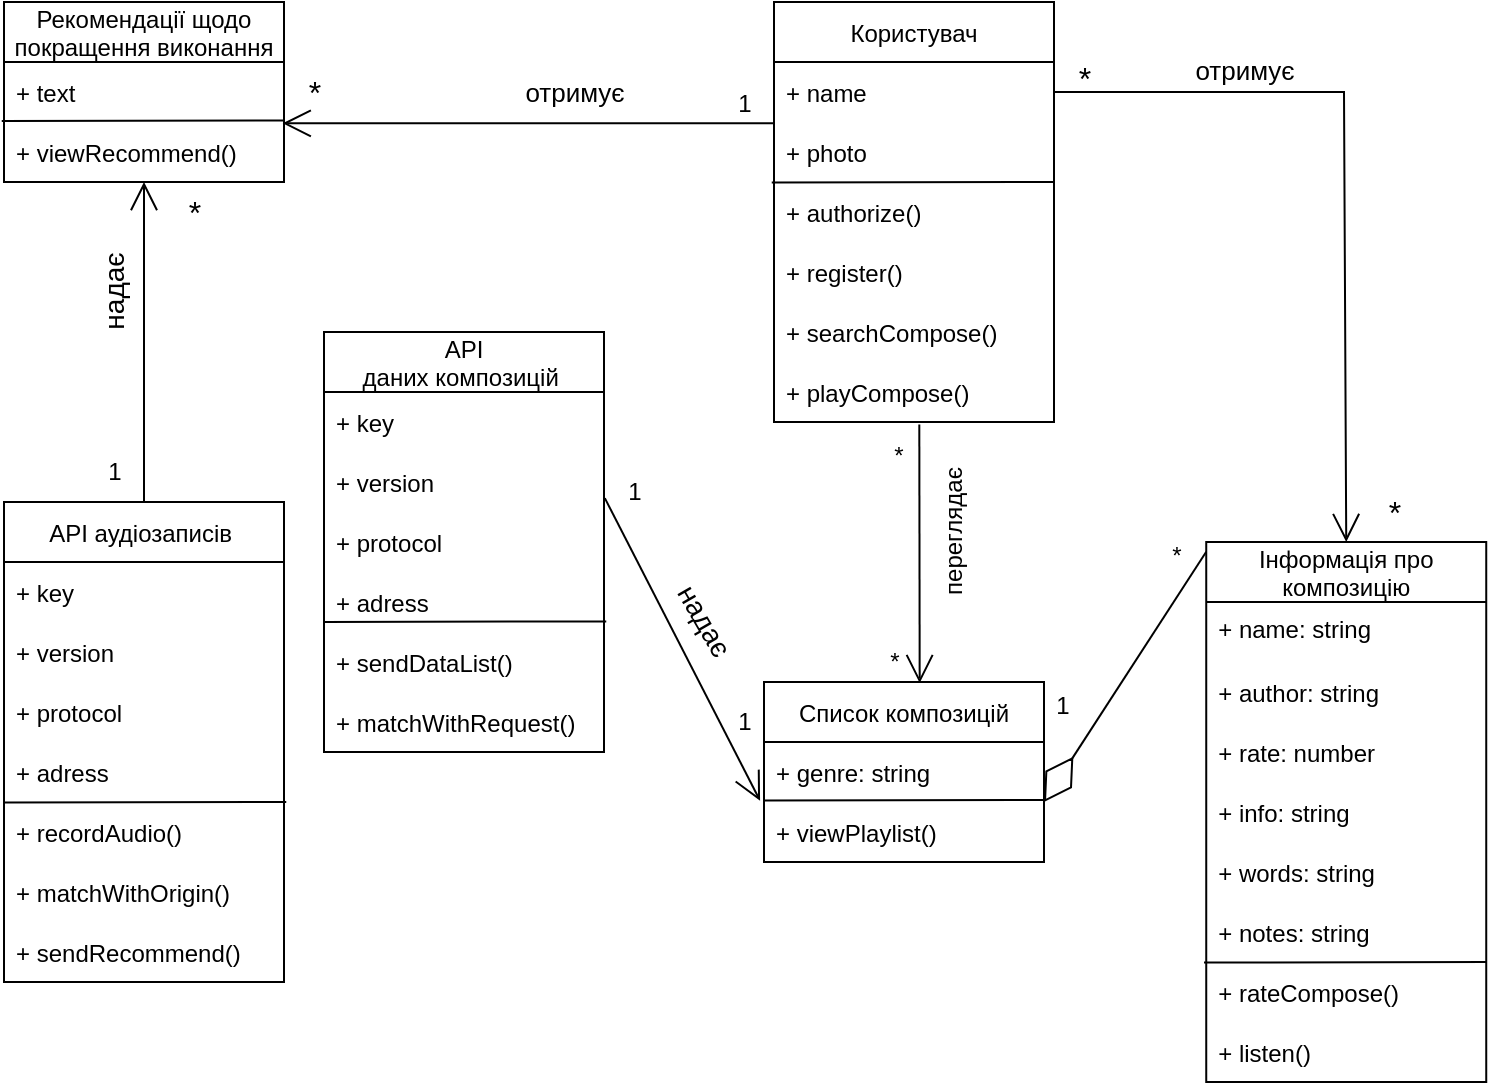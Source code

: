 <mxfile version="20.4.0" type="github">
  <diagram id="cNCCpqmZ5yrGivA1wvMG" name="Page-1">
    <mxGraphModel dx="1865" dy="579" grid="1" gridSize="10" guides="1" tooltips="1" connect="1" arrows="1" fold="1" page="1" pageScale="1" pageWidth="827" pageHeight="1169" math="0" shadow="0">
      <root>
        <mxCell id="0" />
        <mxCell id="1" parent="0" />
        <mxCell id="fkkn6IHSxUwbk0veTC3f-1" value="Користувач" style="swimlane;fontStyle=0;childLayout=stackLayout;horizontal=1;startSize=30;horizontalStack=0;resizeParent=1;resizeParentMax=0;resizeLast=0;collapsible=1;marginBottom=0;" parent="1" vertex="1">
          <mxGeometry x="385" y="70" width="140" height="210" as="geometry" />
        </mxCell>
        <mxCell id="fkkn6IHSxUwbk0veTC3f-2" value="+ name" style="text;strokeColor=none;fillColor=none;align=left;verticalAlign=middle;spacingLeft=4;spacingRight=4;overflow=hidden;points=[[0,0.5],[1,0.5]];portConstraint=eastwest;rotatable=0;" parent="fkkn6IHSxUwbk0veTC3f-1" vertex="1">
          <mxGeometry y="30" width="140" height="30" as="geometry" />
        </mxCell>
        <mxCell id="fkkn6IHSxUwbk0veTC3f-3" value="+ photo" style="text;strokeColor=none;fillColor=none;align=left;verticalAlign=middle;spacingLeft=4;spacingRight=4;overflow=hidden;points=[[0,0.5],[1,0.5]];portConstraint=eastwest;rotatable=0;" parent="fkkn6IHSxUwbk0veTC3f-1" vertex="1">
          <mxGeometry y="60" width="140" height="30" as="geometry" />
        </mxCell>
        <mxCell id="xDiRl09UJP8PzGP-jY9V-19" value="" style="endArrow=none;html=1;rounded=0;entryX=1.008;entryY=0.823;entryDx=0;entryDy=0;entryPerimeter=0;" parent="fkkn6IHSxUwbk0veTC3f-1" edge="1">
          <mxGeometry width="50" height="50" relative="1" as="geometry">
            <mxPoint x="-1.12" y="90.31" as="sourcePoint" />
            <mxPoint x="140.0" y="90.0" as="targetPoint" />
          </mxGeometry>
        </mxCell>
        <mxCell id="xDiRl09UJP8PzGP-jY9V-6" value="+ authorize()" style="text;strokeColor=none;fillColor=none;align=left;verticalAlign=middle;spacingLeft=4;spacingRight=4;overflow=hidden;points=[[0,0.5],[1,0.5]];portConstraint=eastwest;rotatable=0;" parent="fkkn6IHSxUwbk0veTC3f-1" vertex="1">
          <mxGeometry y="90" width="140" height="30" as="geometry" />
        </mxCell>
        <mxCell id="xDiRl09UJP8PzGP-jY9V-5" value="+ register()" style="text;strokeColor=none;fillColor=none;align=left;verticalAlign=middle;spacingLeft=4;spacingRight=4;overflow=hidden;points=[[0,0.5],[1,0.5]];portConstraint=eastwest;rotatable=0;" parent="fkkn6IHSxUwbk0veTC3f-1" vertex="1">
          <mxGeometry y="120" width="140" height="30" as="geometry" />
        </mxCell>
        <mxCell id="xDiRl09UJP8PzGP-jY9V-26" value="+ searchCompose()" style="text;strokeColor=none;fillColor=none;align=left;verticalAlign=middle;spacingLeft=4;spacingRight=4;overflow=hidden;points=[[0,0.5],[1,0.5]];portConstraint=eastwest;rotatable=0;" parent="fkkn6IHSxUwbk0veTC3f-1" vertex="1">
          <mxGeometry y="150" width="140" height="30" as="geometry" />
        </mxCell>
        <mxCell id="xDiRl09UJP8PzGP-jY9V-25" value="+ playCompose()" style="text;strokeColor=none;fillColor=none;align=left;verticalAlign=middle;spacingLeft=4;spacingRight=4;overflow=hidden;points=[[0,0.5],[1,0.5]];portConstraint=eastwest;rotatable=0;" parent="fkkn6IHSxUwbk0veTC3f-1" vertex="1">
          <mxGeometry y="180" width="140" height="30" as="geometry" />
        </mxCell>
        <mxCell id="fkkn6IHSxUwbk0veTC3f-4" value="API &#xa;даних композицій " style="swimlane;fontStyle=0;childLayout=stackLayout;horizontal=1;startSize=30;horizontalStack=0;resizeParent=1;resizeParentMax=0;resizeLast=0;collapsible=1;marginBottom=0;" parent="1" vertex="1">
          <mxGeometry x="160" y="235" width="140" height="210" as="geometry" />
        </mxCell>
        <mxCell id="fkkn6IHSxUwbk0veTC3f-5" value="+ key" style="text;strokeColor=none;fillColor=none;align=left;verticalAlign=middle;spacingLeft=4;spacingRight=4;overflow=hidden;points=[[0,0.5],[1,0.5]];portConstraint=eastwest;rotatable=0;" parent="fkkn6IHSxUwbk0veTC3f-4" vertex="1">
          <mxGeometry y="30" width="140" height="30" as="geometry" />
        </mxCell>
        <mxCell id="fkkn6IHSxUwbk0veTC3f-6" value="+ version" style="text;strokeColor=none;fillColor=none;align=left;verticalAlign=middle;spacingLeft=4;spacingRight=4;overflow=hidden;points=[[0,0.5],[1,0.5]];portConstraint=eastwest;rotatable=0;" parent="fkkn6IHSxUwbk0veTC3f-4" vertex="1">
          <mxGeometry y="60" width="140" height="30" as="geometry" />
        </mxCell>
        <mxCell id="fkkn6IHSxUwbk0veTC3f-7" value="+ protocol" style="text;strokeColor=none;fillColor=none;align=left;verticalAlign=middle;spacingLeft=4;spacingRight=4;overflow=hidden;points=[[0,0.5],[1,0.5]];portConstraint=eastwest;rotatable=0;" parent="fkkn6IHSxUwbk0veTC3f-4" vertex="1">
          <mxGeometry y="90" width="140" height="30" as="geometry" />
        </mxCell>
        <mxCell id="xDiRl09UJP8PzGP-jY9V-10" value="+ adress" style="text;strokeColor=none;fillColor=none;align=left;verticalAlign=middle;spacingLeft=4;spacingRight=4;overflow=hidden;points=[[0,0.5],[1,0.5]];portConstraint=eastwest;rotatable=0;" parent="fkkn6IHSxUwbk0veTC3f-4" vertex="1">
          <mxGeometry y="120" width="140" height="30" as="geometry" />
        </mxCell>
        <mxCell id="xDiRl09UJP8PzGP-jY9V-13" value="" style="endArrow=none;html=1;rounded=0;entryX=1.008;entryY=0.823;entryDx=0;entryDy=0;entryPerimeter=0;" parent="fkkn6IHSxUwbk0veTC3f-4" target="xDiRl09UJP8PzGP-jY9V-10" edge="1">
          <mxGeometry width="50" height="50" relative="1" as="geometry">
            <mxPoint y="145" as="sourcePoint" />
            <mxPoint x="50" y="95" as="targetPoint" />
          </mxGeometry>
        </mxCell>
        <mxCell id="xDiRl09UJP8PzGP-jY9V-12" value="+ sendDataList()" style="text;strokeColor=none;fillColor=none;align=left;verticalAlign=middle;spacingLeft=4;spacingRight=4;overflow=hidden;points=[[0,0.5],[1,0.5]];portConstraint=eastwest;rotatable=0;fontSize=12;" parent="fkkn6IHSxUwbk0veTC3f-4" vertex="1">
          <mxGeometry y="150" width="140" height="30" as="geometry" />
        </mxCell>
        <mxCell id="xDiRl09UJP8PzGP-jY9V-20" value="+ matchWithRequest()" style="text;strokeColor=none;fillColor=none;align=left;verticalAlign=middle;spacingLeft=4;spacingRight=4;overflow=hidden;points=[[0,0.5],[1,0.5]];portConstraint=eastwest;rotatable=0;fontSize=12;" parent="fkkn6IHSxUwbk0veTC3f-4" vertex="1">
          <mxGeometry y="180" width="140" height="30" as="geometry" />
        </mxCell>
        <mxCell id="fkkn6IHSxUwbk0veTC3f-14" value="Інформація про &#xa;композицію" style="swimlane;fontStyle=0;childLayout=stackLayout;horizontal=1;startSize=30;horizontalStack=0;resizeParent=1;resizeParentMax=0;resizeLast=0;collapsible=1;marginBottom=0;" parent="1" vertex="1">
          <mxGeometry x="601.12" y="340" width="140" height="270" as="geometry" />
        </mxCell>
        <mxCell id="fkkn6IHSxUwbk0veTC3f-15" value="+ name: string&#xa;" style="text;strokeColor=none;fillColor=none;align=left;verticalAlign=top;spacingLeft=4;spacingRight=4;overflow=hidden;points=[[0,0.5],[1,0.5]];portConstraint=eastwest;rotatable=0;" parent="fkkn6IHSxUwbk0veTC3f-14" vertex="1">
          <mxGeometry y="30" width="140" height="30" as="geometry" />
        </mxCell>
        <mxCell id="fkkn6IHSxUwbk0veTC3f-16" value="+ author: string" style="text;strokeColor=none;fillColor=none;align=left;verticalAlign=middle;spacingLeft=4;spacingRight=4;overflow=hidden;points=[[0,0.5],[1,0.5]];portConstraint=eastwest;rotatable=0;" parent="fkkn6IHSxUwbk0veTC3f-14" vertex="1">
          <mxGeometry y="60" width="140" height="30" as="geometry" />
        </mxCell>
        <mxCell id="fkkn6IHSxUwbk0veTC3f-19" value="+ rate: number" style="text;strokeColor=none;fillColor=none;align=left;verticalAlign=middle;spacingLeft=4;spacingRight=4;overflow=hidden;points=[[0,0.5],[1,0.5]];portConstraint=eastwest;rotatable=0;" parent="fkkn6IHSxUwbk0veTC3f-14" vertex="1">
          <mxGeometry y="90" width="140" height="30" as="geometry" />
        </mxCell>
        <mxCell id="fkkn6IHSxUwbk0veTC3f-18" value="+ info: string" style="text;strokeColor=none;fillColor=none;align=left;verticalAlign=middle;spacingLeft=4;spacingRight=4;overflow=hidden;points=[[0,0.5],[1,0.5]];portConstraint=eastwest;rotatable=0;" parent="fkkn6IHSxUwbk0veTC3f-14" vertex="1">
          <mxGeometry y="120" width="140" height="30" as="geometry" />
        </mxCell>
        <mxCell id="fkkn6IHSxUwbk0veTC3f-20" value="+ words: string" style="text;strokeColor=none;fillColor=none;align=left;verticalAlign=middle;spacingLeft=4;spacingRight=4;overflow=hidden;points=[[0,0.5],[1,0.5]];portConstraint=eastwest;rotatable=0;" parent="fkkn6IHSxUwbk0veTC3f-14" vertex="1">
          <mxGeometry y="150" width="140" height="30" as="geometry" />
        </mxCell>
        <mxCell id="fkkn6IHSxUwbk0veTC3f-21" value="+ notes: string" style="text;strokeColor=none;fillColor=none;align=left;verticalAlign=middle;spacingLeft=4;spacingRight=4;overflow=hidden;points=[[0,0.5],[1,0.5]];portConstraint=eastwest;rotatable=0;" parent="fkkn6IHSxUwbk0veTC3f-14" vertex="1">
          <mxGeometry y="180" width="140" height="30" as="geometry" />
        </mxCell>
        <mxCell id="xDiRl09UJP8PzGP-jY9V-24" value="" style="endArrow=none;html=1;rounded=0;entryX=1.008;entryY=0.823;entryDx=0;entryDy=0;entryPerimeter=0;" parent="fkkn6IHSxUwbk0veTC3f-14" edge="1">
          <mxGeometry width="50" height="50" relative="1" as="geometry">
            <mxPoint x="-1.12" y="210.31" as="sourcePoint" />
            <mxPoint x="140.0" y="210.0" as="targetPoint" />
          </mxGeometry>
        </mxCell>
        <mxCell id="xDiRl09UJP8PzGP-jY9V-23" value="+ rateCompose()" style="text;strokeColor=none;fillColor=none;align=left;verticalAlign=middle;spacingLeft=4;spacingRight=4;overflow=hidden;points=[[0,0.5],[1,0.5]];portConstraint=eastwest;rotatable=0;" parent="fkkn6IHSxUwbk0veTC3f-14" vertex="1">
          <mxGeometry y="210" width="140" height="30" as="geometry" />
        </mxCell>
        <mxCell id="xDiRl09UJP8PzGP-jY9V-22" value="+ listen()" style="text;strokeColor=none;fillColor=none;align=left;verticalAlign=middle;spacingLeft=4;spacingRight=4;overflow=hidden;points=[[0,0.5],[1,0.5]];portConstraint=eastwest;rotatable=0;" parent="fkkn6IHSxUwbk0veTC3f-14" vertex="1">
          <mxGeometry y="240" width="140" height="30" as="geometry" />
        </mxCell>
        <mxCell id="fkkn6IHSxUwbk0veTC3f-9" value="Список композицій" style="swimlane;fontStyle=0;childLayout=stackLayout;horizontal=1;startSize=30;horizontalStack=0;resizeParent=1;resizeParentMax=0;resizeLast=0;collapsible=1;marginBottom=0;" parent="1" vertex="1">
          <mxGeometry x="380" y="410" width="140" height="90" as="geometry" />
        </mxCell>
        <mxCell id="fkkn6IHSxUwbk0veTC3f-12" value="+ genre: string" style="text;strokeColor=none;fillColor=none;align=left;verticalAlign=middle;spacingLeft=4;spacingRight=4;overflow=hidden;points=[[0,0.5],[1,0.5]];portConstraint=eastwest;rotatable=0;" parent="fkkn6IHSxUwbk0veTC3f-9" vertex="1">
          <mxGeometry y="30" width="140" height="30" as="geometry" />
        </mxCell>
        <mxCell id="xDiRl09UJP8PzGP-jY9V-4" value="" style="endArrow=none;html=1;rounded=0;" parent="fkkn6IHSxUwbk0veTC3f-9" edge="1">
          <mxGeometry width="50" height="50" relative="1" as="geometry">
            <mxPoint y="59.31" as="sourcePoint" />
            <mxPoint x="140" y="59" as="targetPoint" />
          </mxGeometry>
        </mxCell>
        <mxCell id="xDiRl09UJP8PzGP-jY9V-3" value="+ viewPlaylist()" style="text;strokeColor=none;fillColor=none;align=left;verticalAlign=middle;spacingLeft=4;spacingRight=4;overflow=hidden;points=[[0,0.5],[1,0.5]];portConstraint=eastwest;rotatable=0;flipH=1;" parent="fkkn6IHSxUwbk0veTC3f-9" vertex="1">
          <mxGeometry y="60" width="140" height="30" as="geometry" />
        </mxCell>
        <mxCell id="fkkn6IHSxUwbk0veTC3f-22" value="API аудіозаписів " style="swimlane;fontStyle=0;childLayout=stackLayout;horizontal=1;startSize=30;horizontalStack=0;resizeParent=1;resizeParentMax=0;resizeLast=0;collapsible=1;marginBottom=0;" parent="1" vertex="1">
          <mxGeometry y="320" width="140" height="240" as="geometry" />
        </mxCell>
        <mxCell id="xDiRl09UJP8PzGP-jY9V-7" value="+ key" style="text;strokeColor=none;fillColor=none;align=left;verticalAlign=middle;spacingLeft=4;spacingRight=4;overflow=hidden;points=[[0,0.5],[1,0.5]];portConstraint=eastwest;rotatable=0;" parent="fkkn6IHSxUwbk0veTC3f-22" vertex="1">
          <mxGeometry y="30" width="140" height="30" as="geometry" />
        </mxCell>
        <mxCell id="xDiRl09UJP8PzGP-jY9V-8" value="+ version" style="text;strokeColor=none;fillColor=none;align=left;verticalAlign=middle;spacingLeft=4;spacingRight=4;overflow=hidden;points=[[0,0.5],[1,0.5]];portConstraint=eastwest;rotatable=0;" parent="fkkn6IHSxUwbk0veTC3f-22" vertex="1">
          <mxGeometry y="60" width="140" height="30" as="geometry" />
        </mxCell>
        <mxCell id="xDiRl09UJP8PzGP-jY9V-9" value="+ protocol" style="text;strokeColor=none;fillColor=none;align=left;verticalAlign=middle;spacingLeft=4;spacingRight=4;overflow=hidden;points=[[0,0.5],[1,0.5]];portConstraint=eastwest;rotatable=0;" parent="fkkn6IHSxUwbk0veTC3f-22" vertex="1">
          <mxGeometry y="90" width="140" height="30" as="geometry" />
        </mxCell>
        <mxCell id="fkkn6IHSxUwbk0veTC3f-8" value="+ adress" style="text;strokeColor=none;fillColor=none;align=left;verticalAlign=middle;spacingLeft=4;spacingRight=4;overflow=hidden;points=[[0,0.5],[1,0.5]];portConstraint=eastwest;rotatable=0;" parent="fkkn6IHSxUwbk0veTC3f-22" vertex="1">
          <mxGeometry y="120" width="140" height="30" as="geometry" />
        </mxCell>
        <mxCell id="xDiRl09UJP8PzGP-jY9V-14" value="" style="endArrow=none;html=1;rounded=0;entryX=1.008;entryY=0.823;entryDx=0;entryDy=0;entryPerimeter=0;" parent="fkkn6IHSxUwbk0veTC3f-22" edge="1">
          <mxGeometry width="50" height="50" relative="1" as="geometry">
            <mxPoint y="150.31" as="sourcePoint" />
            <mxPoint x="141.12" y="150.0" as="targetPoint" />
          </mxGeometry>
        </mxCell>
        <mxCell id="xDiRl09UJP8PzGP-jY9V-15" value="+ recordAudio()" style="text;strokeColor=none;fillColor=none;align=left;verticalAlign=middle;spacingLeft=4;spacingRight=4;overflow=hidden;points=[[0,0.5],[1,0.5]];portConstraint=eastwest;rotatable=0;" parent="fkkn6IHSxUwbk0veTC3f-22" vertex="1">
          <mxGeometry y="150" width="140" height="30" as="geometry" />
        </mxCell>
        <mxCell id="xDiRl09UJP8PzGP-jY9V-16" value="+ matchWithOrigin()" style="text;strokeColor=none;fillColor=none;align=left;verticalAlign=middle;spacingLeft=4;spacingRight=4;overflow=hidden;points=[[0,0.5],[1,0.5]];portConstraint=eastwest;rotatable=0;" parent="fkkn6IHSxUwbk0veTC3f-22" vertex="1">
          <mxGeometry y="180" width="140" height="30" as="geometry" />
        </mxCell>
        <mxCell id="xDiRl09UJP8PzGP-jY9V-11" value="+ sendRecommend()" style="text;strokeColor=none;fillColor=none;align=left;verticalAlign=middle;spacingLeft=4;spacingRight=4;overflow=hidden;points=[[0,0.5],[1,0.5]];portConstraint=eastwest;rotatable=0;" parent="fkkn6IHSxUwbk0veTC3f-22" vertex="1">
          <mxGeometry y="210" width="140" height="30" as="geometry" />
        </mxCell>
        <mxCell id="fkkn6IHSxUwbk0veTC3f-27" value="Рекомендації щодо &#xa;покращення виконання" style="swimlane;fontStyle=0;childLayout=stackLayout;horizontal=1;startSize=30;horizontalStack=0;resizeParent=1;resizeParentMax=0;resizeLast=0;collapsible=1;marginBottom=0;" parent="1" vertex="1">
          <mxGeometry y="70" width="140" height="90" as="geometry" />
        </mxCell>
        <mxCell id="fkkn6IHSxUwbk0veTC3f-28" value="+ text" style="text;strokeColor=none;fillColor=none;align=left;verticalAlign=middle;spacingLeft=4;spacingRight=4;overflow=hidden;points=[[0,0.5],[1,0.5]];portConstraint=eastwest;rotatable=0;" parent="fkkn6IHSxUwbk0veTC3f-27" vertex="1">
          <mxGeometry y="30" width="140" height="30" as="geometry" />
        </mxCell>
        <mxCell id="xDiRl09UJP8PzGP-jY9V-18" value="" style="endArrow=none;html=1;rounded=0;entryX=1.008;entryY=0.823;entryDx=0;entryDy=0;entryPerimeter=0;" parent="fkkn6IHSxUwbk0veTC3f-27" edge="1">
          <mxGeometry width="50" height="50" relative="1" as="geometry">
            <mxPoint x="-1.12" y="59.51" as="sourcePoint" />
            <mxPoint x="140.0" y="59.2" as="targetPoint" />
          </mxGeometry>
        </mxCell>
        <mxCell id="xDiRl09UJP8PzGP-jY9V-17" value="+ viewRecommend()" style="text;strokeColor=none;fillColor=none;align=left;verticalAlign=middle;spacingLeft=4;spacingRight=4;overflow=hidden;points=[[0,0.5],[1,0.5]];portConstraint=eastwest;rotatable=0;" parent="fkkn6IHSxUwbk0veTC3f-27" vertex="1">
          <mxGeometry y="60" width="140" height="30" as="geometry" />
        </mxCell>
        <mxCell id="fkkn6IHSxUwbk0veTC3f-29" value="1" style="text;html=1;align=center;verticalAlign=middle;resizable=0;points=[];autosize=1;strokeColor=none;fillColor=none;" parent="1" vertex="1">
          <mxGeometry x="514" y="407" width="30" height="30" as="geometry" />
        </mxCell>
        <mxCell id="fkkn6IHSxUwbk0veTC3f-30" value="1" style="text;html=1;align=center;verticalAlign=middle;resizable=0;points=[];autosize=1;strokeColor=none;fillColor=none;" parent="1" vertex="1">
          <mxGeometry x="355" y="415" width="30" height="30" as="geometry" />
        </mxCell>
        <mxCell id="fkkn6IHSxUwbk0veTC3f-32" value="" style="endArrow=diamondThin;endFill=0;endSize=24;html=1;rounded=0;exitX=0.008;exitY=-0.003;exitDx=0;exitDy=0;exitPerimeter=0;" parent="1" edge="1">
          <mxGeometry width="160" relative="1" as="geometry">
            <mxPoint x="601.12" y="344.91" as="sourcePoint" />
            <mxPoint x="520" y="470" as="targetPoint" />
          </mxGeometry>
        </mxCell>
        <mxCell id="fkkn6IHSxUwbk0veTC3f-33" value="*" style="text;html=1;align=center;verticalAlign=middle;resizable=0;points=[];autosize=1;strokeColor=none;fillColor=none;" parent="1" vertex="1">
          <mxGeometry x="571" y="332" width="30" height="30" as="geometry" />
        </mxCell>
        <mxCell id="fkkn6IHSxUwbk0veTC3f-34" value="" style="endArrow=open;endFill=1;endSize=12;html=1;rounded=0;exitX=1.003;exitY=0.769;exitDx=0;exitDy=0;exitPerimeter=0;entryX=1.014;entryY=-0.022;entryDx=0;entryDy=0;entryPerimeter=0;" parent="1" source="fkkn6IHSxUwbk0veTC3f-6" target="xDiRl09UJP8PzGP-jY9V-3" edge="1">
          <mxGeometry width="160" relative="1" as="geometry">
            <mxPoint x="470" y="270" as="sourcePoint" />
            <mxPoint x="380" y="340" as="targetPoint" />
          </mxGeometry>
        </mxCell>
        <mxCell id="fkkn6IHSxUwbk0veTC3f-35" value="" style="endArrow=open;endFill=1;endSize=12;html=1;rounded=0;exitX=1;exitY=0.5;exitDx=0;exitDy=0;entryX=0.5;entryY=0;entryDx=0;entryDy=0;" parent="1" source="fkkn6IHSxUwbk0veTC3f-2" target="fkkn6IHSxUwbk0veTC3f-14" edge="1">
          <mxGeometry width="160" relative="1" as="geometry">
            <mxPoint x="200" y="250" as="sourcePoint" />
            <mxPoint x="680" y="105" as="targetPoint" />
            <Array as="points">
              <mxPoint x="670" y="115" />
            </Array>
          </mxGeometry>
        </mxCell>
        <mxCell id="fkkn6IHSxUwbk0veTC3f-36" value="1" style="text;html=1;align=center;verticalAlign=middle;resizable=0;points=[];autosize=1;strokeColor=none;fillColor=none;" parent="1" vertex="1">
          <mxGeometry x="300" y="300" width="30" height="30" as="geometry" />
        </mxCell>
        <mxCell id="fkkn6IHSxUwbk0veTC3f-37" value="" style="endArrow=open;endFill=1;endSize=12;html=1;rounded=0;entryX=0.556;entryY=0.006;entryDx=0;entryDy=0;entryPerimeter=0;exitX=0.519;exitY=1.042;exitDx=0;exitDy=0;exitPerimeter=0;" parent="1" source="xDiRl09UJP8PzGP-jY9V-25" target="fkkn6IHSxUwbk0veTC3f-9" edge="1">
          <mxGeometry width="160" relative="1" as="geometry">
            <mxPoint x="458" y="310" as="sourcePoint" />
            <mxPoint x="460" y="230" as="targetPoint" />
            <Array as="points" />
          </mxGeometry>
        </mxCell>
        <mxCell id="fkkn6IHSxUwbk0veTC3f-40" value="*" style="text;html=1;align=center;verticalAlign=middle;resizable=0;points=[];autosize=1;strokeColor=none;fillColor=none;fontSize=16;" parent="1" vertex="1">
          <mxGeometry x="525" y="93" width="30" height="30" as="geometry" />
        </mxCell>
        <mxCell id="fkkn6IHSxUwbk0veTC3f-41" value="*" style="text;html=1;align=center;verticalAlign=middle;resizable=0;points=[];autosize=1;strokeColor=none;fillColor=none;fontSize=16;" parent="1" vertex="1">
          <mxGeometry x="680" y="310" width="30" height="30" as="geometry" />
        </mxCell>
        <mxCell id="fkkn6IHSxUwbk0veTC3f-42" value="отримує" style="text;html=1;align=center;verticalAlign=middle;resizable=0;points=[];autosize=1;strokeColor=none;fillColor=none;fontSize=13;" parent="1" vertex="1">
          <mxGeometry x="585" y="89" width="70" height="30" as="geometry" />
        </mxCell>
        <mxCell id="fkkn6IHSxUwbk0veTC3f-43" value="надає" style="text;html=1;align=center;verticalAlign=middle;resizable=0;points=[];autosize=1;strokeColor=none;fillColor=none;fontSize=14;rotation=60;" parent="1" vertex="1">
          <mxGeometry x="320" y="364" width="60" height="30" as="geometry" />
        </mxCell>
        <mxCell id="fkkn6IHSxUwbk0veTC3f-44" value="переглядає" style="text;html=1;align=center;verticalAlign=middle;resizable=0;points=[];autosize=1;strokeColor=none;fillColor=none;fontSize=12;rotation=-90;" parent="1" vertex="1">
          <mxGeometry x="430" y="320" width="90" height="30" as="geometry" />
        </mxCell>
        <mxCell id="fkkn6IHSxUwbk0veTC3f-45" value="1" style="text;html=1;align=center;verticalAlign=middle;resizable=0;points=[];autosize=1;strokeColor=none;fillColor=none;" parent="1" vertex="1">
          <mxGeometry x="40" y="290" width="30" height="30" as="geometry" />
        </mxCell>
        <mxCell id="fkkn6IHSxUwbk0veTC3f-46" value="*" style="text;html=1;align=center;verticalAlign=middle;resizable=0;points=[];autosize=1;strokeColor=none;fillColor=none;fontSize=16;" parent="1" vertex="1">
          <mxGeometry x="80" y="160" width="30" height="30" as="geometry" />
        </mxCell>
        <mxCell id="fkkn6IHSxUwbk0veTC3f-47" value="" style="endArrow=open;endFill=1;endSize=12;html=1;rounded=0;exitX=0.5;exitY=0;exitDx=0;exitDy=0;" parent="1" source="fkkn6IHSxUwbk0veTC3f-22" edge="1">
          <mxGeometry width="160" relative="1" as="geometry">
            <mxPoint x="310" y="320" as="sourcePoint" />
            <mxPoint x="70" y="160" as="targetPoint" />
          </mxGeometry>
        </mxCell>
        <mxCell id="fkkn6IHSxUwbk0veTC3f-48" value="надає" style="text;html=1;align=center;verticalAlign=middle;resizable=0;points=[];autosize=1;strokeColor=none;fillColor=none;fontSize=14;rotation=-90;" parent="1" vertex="1">
          <mxGeometry x="25" y="200" width="60" height="30" as="geometry" />
        </mxCell>
        <mxCell id="fkkn6IHSxUwbk0veTC3f-49" value="" style="endArrow=open;endFill=1;endSize=12;html=1;rounded=0;exitX=1.011;exitY=0.822;exitDx=0;exitDy=0;exitPerimeter=0;entryX=-0.022;entryY=1.022;entryDx=0;entryDy=0;entryPerimeter=0;" parent="1" source="fkkn6IHSxUwbk0veTC3f-51" target="fkkn6IHSxUwbk0veTC3f-52" edge="1">
          <mxGeometry width="160" relative="1" as="geometry">
            <mxPoint x="295" y="96.5" as="sourcePoint" />
            <mxPoint x="140" y="100" as="targetPoint" />
            <Array as="points" />
          </mxGeometry>
        </mxCell>
        <mxCell id="fkkn6IHSxUwbk0veTC3f-50" value="отримує" style="text;html=1;align=center;verticalAlign=middle;resizable=0;points=[];autosize=1;strokeColor=none;fillColor=none;fontSize=13;" parent="1" vertex="1">
          <mxGeometry x="250" y="100" width="70" height="30" as="geometry" />
        </mxCell>
        <mxCell id="fkkn6IHSxUwbk0veTC3f-51" value="1" style="text;html=1;align=center;verticalAlign=middle;resizable=0;points=[];autosize=1;strokeColor=none;fillColor=none;" parent="1" vertex="1">
          <mxGeometry x="355" y="106" width="30" height="30" as="geometry" />
        </mxCell>
        <mxCell id="fkkn6IHSxUwbk0veTC3f-52" value="*" style="text;html=1;align=center;verticalAlign=middle;resizable=0;points=[];autosize=1;strokeColor=none;fillColor=none;fontSize=16;" parent="1" vertex="1">
          <mxGeometry x="140" y="100" width="30" height="30" as="geometry" />
        </mxCell>
        <mxCell id="xDiRl09UJP8PzGP-jY9V-33" value="*" style="text;html=1;align=center;verticalAlign=middle;resizable=0;points=[];autosize=1;strokeColor=none;fillColor=none;" parent="1" vertex="1">
          <mxGeometry x="432" y="282" width="30" height="30" as="geometry" />
        </mxCell>
        <mxCell id="xDiRl09UJP8PzGP-jY9V-34" value="*" style="text;html=1;align=center;verticalAlign=middle;resizable=0;points=[];autosize=1;strokeColor=none;fillColor=none;" parent="1" vertex="1">
          <mxGeometry x="430" y="385" width="30" height="30" as="geometry" />
        </mxCell>
      </root>
    </mxGraphModel>
  </diagram>
</mxfile>
